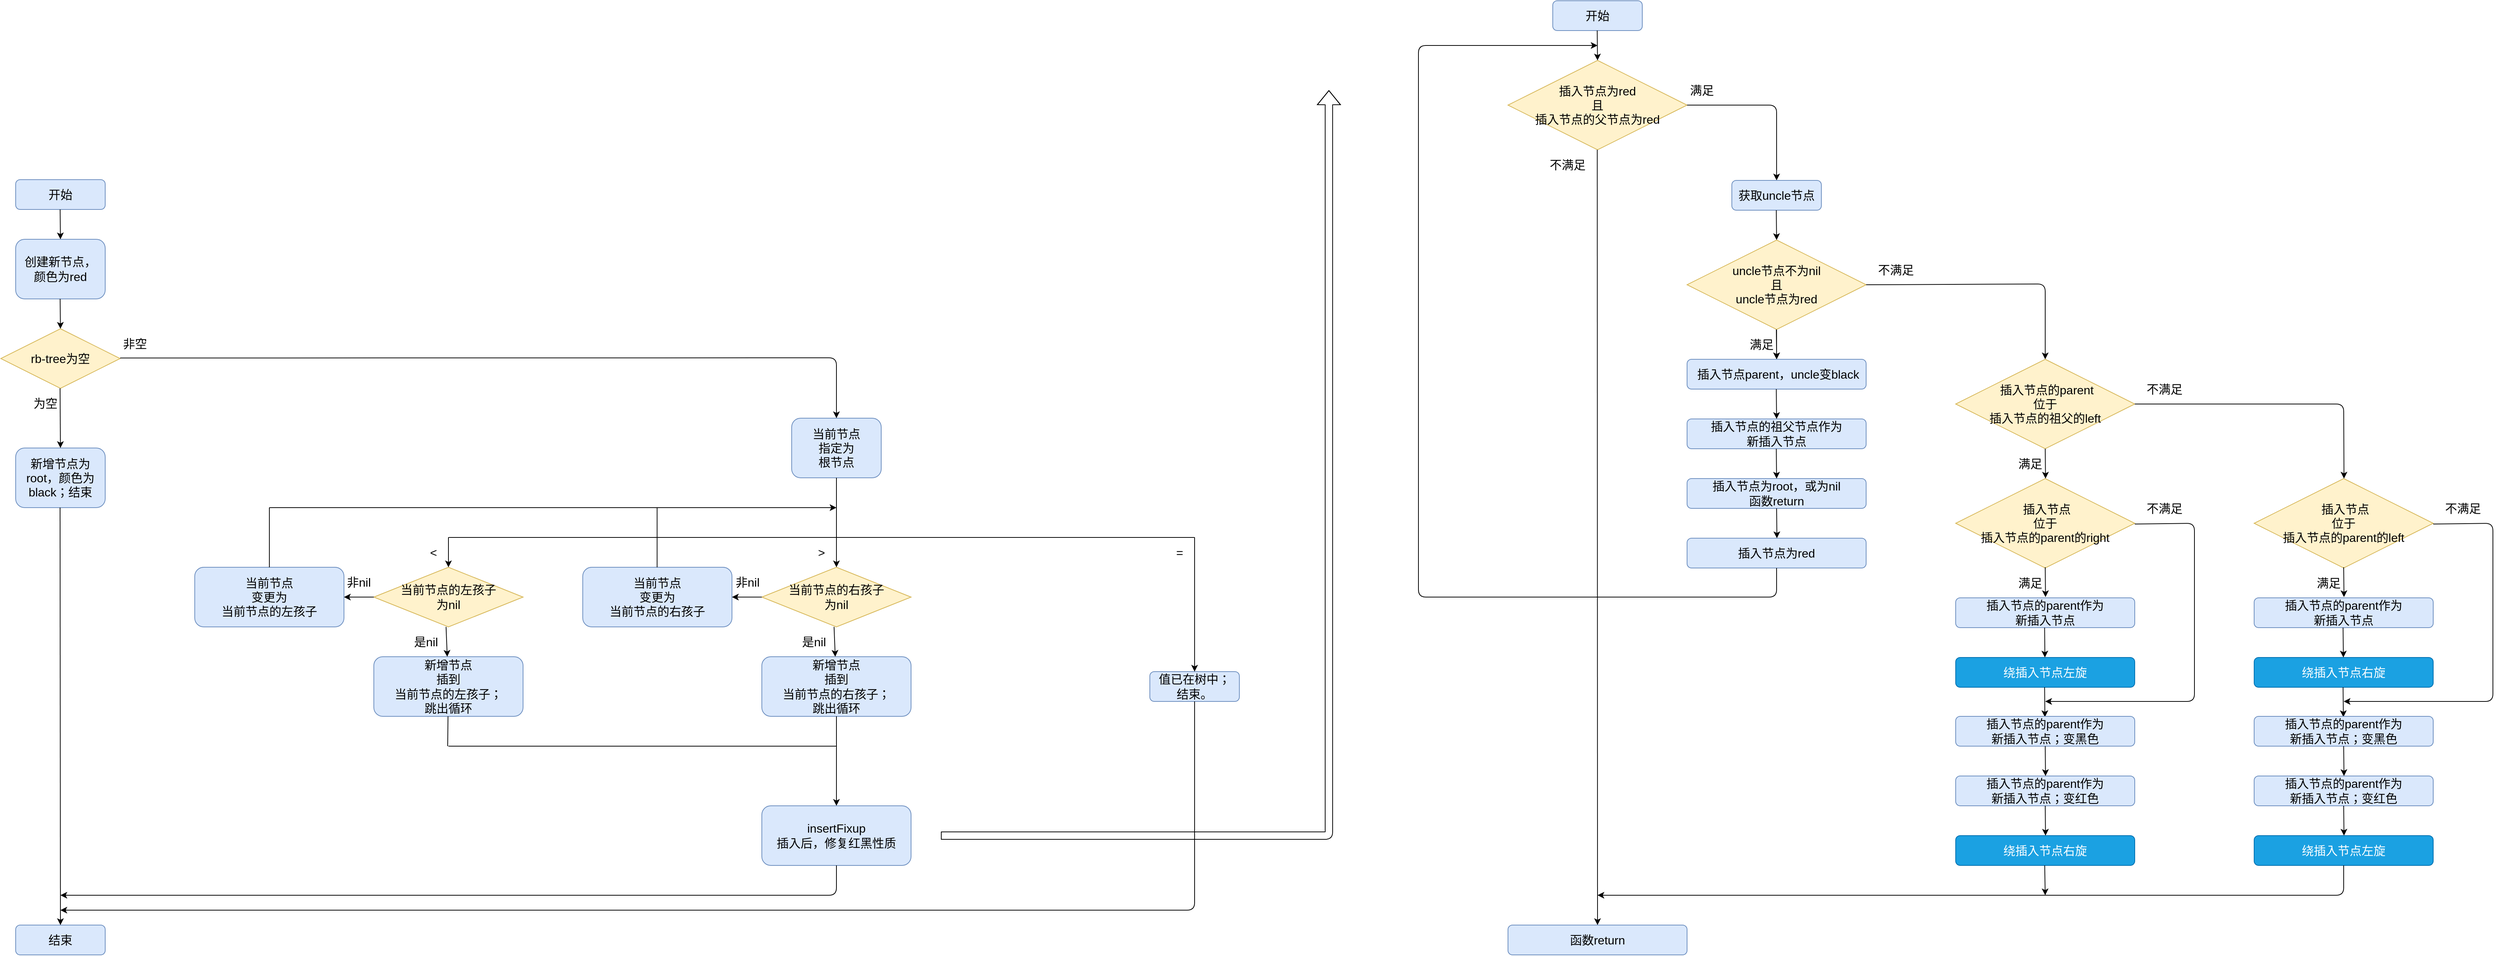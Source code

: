 <mxfile version="13.9.9" type="device"><diagram id="G1AAYBSZMbsLSA8X_izn" name="第 1 页"><mxGraphModel dx="2031" dy="2343" grid="1" gridSize="10" guides="1" tooltips="1" connect="1" arrows="1" fold="1" page="1" pageScale="1" pageWidth="827" pageHeight="1169" math="0" shadow="0"><root><mxCell id="0"/><mxCell id="1" parent="0"/><mxCell id="yGH0gJDgeXrS2-3ixppu-1" value="&lt;font style=&quot;font-size: 16px&quot;&gt;开始&lt;/font&gt;" style="rounded=1;whiteSpace=wrap;html=1;fillColor=#dae8fc;strokeColor=#6c8ebf;" parent="1" vertex="1"><mxGeometry x="280" width="120" height="40" as="geometry"/></mxCell><mxCell id="yGH0gJDgeXrS2-3ixppu-2" value="&lt;font style=&quot;font-size: 16px&quot;&gt;结束&lt;/font&gt;" style="rounded=1;whiteSpace=wrap;html=1;fillColor=#dae8fc;strokeColor=#6c8ebf;" parent="1" vertex="1"><mxGeometry x="280" y="1000" width="120" height="40" as="geometry"/></mxCell><mxCell id="yGH0gJDgeXrS2-3ixppu-3" value="&lt;font style=&quot;font-size: 16px&quot;&gt;rb-tree为空&lt;/font&gt;" style="rhombus;whiteSpace=wrap;html=1;fillColor=#fff2cc;strokeColor=#d6b656;" parent="1" vertex="1"><mxGeometry x="260" y="200" width="160" height="80" as="geometry"/></mxCell><mxCell id="yGH0gJDgeXrS2-3ixppu-5" value="&lt;font style=&quot;font-size: 16px&quot;&gt;新增节点为root，颜色为black；结束&lt;/font&gt;" style="rounded=1;whiteSpace=wrap;html=1;fillColor=#dae8fc;strokeColor=#6c8ebf;" parent="1" vertex="1"><mxGeometry x="280" y="360" width="120" height="80" as="geometry"/></mxCell><mxCell id="yGH0gJDgeXrS2-3ixppu-8" value="&lt;font style=&quot;font-size: 16px&quot;&gt;值已在树中；&lt;br&gt;结束。&lt;br&gt;&lt;/font&gt;" style="rounded=1;whiteSpace=wrap;html=1;fillColor=#dae8fc;strokeColor=#6c8ebf;" parent="1" vertex="1"><mxGeometry x="1800" y="660" width="120" height="40" as="geometry"/></mxCell><mxCell id="yGH0gJDgeXrS2-3ixppu-9" value="&lt;span style=&quot;font-size: 16px&quot;&gt;当前节点&lt;br&gt;指定为&lt;br&gt;根节点&lt;/span&gt;" style="rounded=1;whiteSpace=wrap;html=1;fillColor=#dae8fc;strokeColor=#6c8ebf;" parent="1" vertex="1"><mxGeometry x="1320" y="320" width="120" height="80" as="geometry"/></mxCell><mxCell id="yGH0gJDgeXrS2-3ixppu-10" value="&lt;font style=&quot;font-size: 16px&quot;&gt;当前节点的左孩子&lt;br&gt;为nil&lt;/font&gt;" style="rhombus;whiteSpace=wrap;html=1;fillColor=#fff2cc;strokeColor=#d6b656;" parent="1" vertex="1"><mxGeometry x="760" y="520" width="200" height="80" as="geometry"/></mxCell><mxCell id="yGH0gJDgeXrS2-3ixppu-11" value="&lt;font style=&quot;font-size: 16px&quot;&gt;新增节点&lt;br&gt;插到&lt;br&gt;当前节点的左孩子；&lt;br&gt;跳出循环&lt;br&gt;&lt;/font&gt;" style="rounded=1;whiteSpace=wrap;html=1;fillColor=#dae8fc;strokeColor=#6c8ebf;" parent="1" vertex="1"><mxGeometry x="760" y="640" width="200" height="80" as="geometry"/></mxCell><mxCell id="yGH0gJDgeXrS2-3ixppu-12" value="&lt;font style=&quot;font-size: 16px&quot;&gt;当前节点&lt;br&gt;变更为&lt;br&gt;当前节点的左孩子&lt;br&gt;&lt;/font&gt;" style="rounded=1;whiteSpace=wrap;html=1;fillColor=#dae8fc;strokeColor=#6c8ebf;" parent="1" vertex="1"><mxGeometry x="520" y="520" width="200" height="80" as="geometry"/></mxCell><mxCell id="yGH0gJDgeXrS2-3ixppu-13" value="" style="endArrow=classic;html=1;exitX=0.484;exitY=0.999;exitDx=0;exitDy=0;exitPerimeter=0;" parent="1" source="yGH0gJDgeXrS2-3ixppu-10" target="yGH0gJDgeXrS2-3ixppu-11" edge="1"><mxGeometry width="50" height="50" relative="1" as="geometry"><mxPoint x="750" y="660" as="sourcePoint"/><mxPoint x="800" y="610" as="targetPoint"/></mxGeometry></mxCell><mxCell id="yGH0gJDgeXrS2-3ixppu-14" value="" style="endArrow=classic;html=1;entryX=1;entryY=0.5;entryDx=0;entryDy=0;" parent="1" source="yGH0gJDgeXrS2-3ixppu-10" target="yGH0gJDgeXrS2-3ixppu-12" edge="1"><mxGeometry width="50" height="50" relative="1" as="geometry"><mxPoint x="866.8" y="609.92" as="sourcePoint"/><mxPoint x="868.402" y="650.0" as="targetPoint"/></mxGeometry></mxCell><mxCell id="yGH0gJDgeXrS2-3ixppu-15" value="&lt;font style=&quot;font-size: 16px&quot;&gt;当前节点的右孩子&lt;br&gt;为nil&lt;/font&gt;" style="rhombus;whiteSpace=wrap;html=1;fillColor=#fff2cc;strokeColor=#d6b656;" parent="1" vertex="1"><mxGeometry x="1280" y="520" width="200" height="80" as="geometry"/></mxCell><mxCell id="yGH0gJDgeXrS2-3ixppu-16" value="&lt;font style=&quot;font-size: 16px&quot;&gt;新增节点&lt;br&gt;插到&lt;br&gt;当前节点的右孩子；&lt;br&gt;跳出循环&lt;br&gt;&lt;/font&gt;" style="rounded=1;whiteSpace=wrap;html=1;fillColor=#dae8fc;strokeColor=#6c8ebf;" parent="1" vertex="1"><mxGeometry x="1280" y="640" width="200" height="80" as="geometry"/></mxCell><mxCell id="yGH0gJDgeXrS2-3ixppu-17" value="&lt;font style=&quot;font-size: 16px&quot;&gt;当前节点&lt;br&gt;变更为&lt;br&gt;当前节点的右孩子&lt;br&gt;&lt;/font&gt;" style="rounded=1;whiteSpace=wrap;html=1;fillColor=#dae8fc;strokeColor=#6c8ebf;" parent="1" vertex="1"><mxGeometry x="1040" y="520" width="200" height="80" as="geometry"/></mxCell><mxCell id="yGH0gJDgeXrS2-3ixppu-18" value="" style="endArrow=classic;html=1;exitX=0.484;exitY=0.999;exitDx=0;exitDy=0;exitPerimeter=0;" parent="1" source="yGH0gJDgeXrS2-3ixppu-15" target="yGH0gJDgeXrS2-3ixppu-16" edge="1"><mxGeometry width="50" height="50" relative="1" as="geometry"><mxPoint x="1270" y="660" as="sourcePoint"/><mxPoint x="1320" y="610" as="targetPoint"/></mxGeometry></mxCell><mxCell id="yGH0gJDgeXrS2-3ixppu-19" value="" style="endArrow=classic;html=1;entryX=1;entryY=0.5;entryDx=0;entryDy=0;" parent="1" source="yGH0gJDgeXrS2-3ixppu-15" target="yGH0gJDgeXrS2-3ixppu-17" edge="1"><mxGeometry width="50" height="50" relative="1" as="geometry"><mxPoint x="1386.8" y="609.92" as="sourcePoint"/><mxPoint x="1388.402" y="650.0" as="targetPoint"/></mxGeometry></mxCell><mxCell id="yGH0gJDgeXrS2-3ixppu-20" value="" style="endArrow=none;html=1;exitX=0.5;exitY=0;exitDx=0;exitDy=0;" parent="1" source="yGH0gJDgeXrS2-3ixppu-12" edge="1"><mxGeometry width="50" height="50" relative="1" as="geometry"><mxPoint x="1260" y="630" as="sourcePoint"/><mxPoint x="620" y="440" as="targetPoint"/></mxGeometry></mxCell><mxCell id="yGH0gJDgeXrS2-3ixppu-24" value="" style="endArrow=classic;html=1;" parent="1" target="yGH0gJDgeXrS2-3ixppu-15" edge="1"><mxGeometry width="50" height="50" relative="1" as="geometry"><mxPoint x="1380" y="480" as="sourcePoint"/><mxPoint x="1360" y="470" as="targetPoint"/></mxGeometry></mxCell><mxCell id="yGH0gJDgeXrS2-3ixppu-25" value="&lt;font style=&quot;font-size: 16px&quot;&gt;&amp;gt;&lt;/font&gt;" style="text;html=1;strokeColor=none;fillColor=none;align=center;verticalAlign=middle;whiteSpace=wrap;rounded=0;" parent="1" vertex="1"><mxGeometry x="1350" y="490" width="20" height="20" as="geometry"/></mxCell><mxCell id="yGH0gJDgeXrS2-3ixppu-29" value="" style="endArrow=classic;html=1;" parent="1" edge="1"><mxGeometry width="50" height="50" relative="1" as="geometry"><mxPoint x="860" y="480" as="sourcePoint"/><mxPoint x="860" y="520" as="targetPoint"/></mxGeometry></mxCell><mxCell id="yGH0gJDgeXrS2-3ixppu-30" value="&lt;font style=&quot;font-size: 16px&quot;&gt;&amp;lt;&lt;/font&gt;" style="text;html=1;strokeColor=none;fillColor=none;align=center;verticalAlign=middle;whiteSpace=wrap;rounded=0;" parent="1" vertex="1"><mxGeometry x="830" y="490" width="20" height="20" as="geometry"/></mxCell><mxCell id="yGH0gJDgeXrS2-3ixppu-31" value="" style="endArrow=classic;html=1;" parent="1" edge="1"><mxGeometry width="50" height="50" relative="1" as="geometry"><mxPoint x="1860" y="480" as="sourcePoint"/><mxPoint x="1860" y="660" as="targetPoint"/></mxGeometry></mxCell><mxCell id="yGH0gJDgeXrS2-3ixppu-32" value="&lt;font style=&quot;font-size: 16px&quot;&gt;=&lt;/font&gt;" style="text;html=1;strokeColor=none;fillColor=none;align=center;verticalAlign=middle;whiteSpace=wrap;rounded=0;" parent="1" vertex="1"><mxGeometry x="1830" y="490" width="20" height="20" as="geometry"/></mxCell><mxCell id="yGH0gJDgeXrS2-3ixppu-33" value="" style="endArrow=none;html=1;" parent="1" edge="1"><mxGeometry width="50" height="50" relative="1" as="geometry"><mxPoint x="860" y="480" as="sourcePoint"/><mxPoint x="1860" y="480" as="targetPoint"/></mxGeometry></mxCell><mxCell id="yGH0gJDgeXrS2-3ixppu-34" value="" style="endArrow=none;html=1;entryX=0.5;entryY=1;entryDx=0;entryDy=0;" parent="1" target="yGH0gJDgeXrS2-3ixppu-9" edge="1"><mxGeometry width="50" height="50" relative="1" as="geometry"><mxPoint x="1380" y="480" as="sourcePoint"/><mxPoint x="1300" y="460" as="targetPoint"/></mxGeometry></mxCell><mxCell id="yGH0gJDgeXrS2-3ixppu-35" value="" style="endArrow=none;html=1;exitX=0.5;exitY=0;exitDx=0;exitDy=0;" parent="1" edge="1"><mxGeometry width="50" height="50" relative="1" as="geometry"><mxPoint x="1139.66" y="520" as="sourcePoint"/><mxPoint x="1139.66" y="440.0" as="targetPoint"/></mxGeometry></mxCell><mxCell id="yGH0gJDgeXrS2-3ixppu-36" value="" style="endArrow=classic;html=1;" parent="1" edge="1"><mxGeometry width="50" height="50" relative="1" as="geometry"><mxPoint x="620" y="440" as="sourcePoint"/><mxPoint x="1380" y="440" as="targetPoint"/></mxGeometry></mxCell><mxCell id="yGH0gJDgeXrS2-3ixppu-37" value="&lt;font style=&quot;font-size: 16px&quot;&gt;创建新节点，&lt;br&gt;颜色为red&lt;br&gt;&lt;/font&gt;" style="rounded=1;whiteSpace=wrap;html=1;fillColor=#dae8fc;strokeColor=#6c8ebf;" parent="1" vertex="1"><mxGeometry x="280" y="80" width="120" height="80" as="geometry"/></mxCell><mxCell id="yGH0gJDgeXrS2-3ixppu-38" value="" style="endArrow=classic;html=1;entryX=0.5;entryY=0;entryDx=0;entryDy=0;" parent="1" target="yGH0gJDgeXrS2-3ixppu-5" edge="1"><mxGeometry width="50" height="50" relative="1" as="geometry"><mxPoint x="339.5" y="280" as="sourcePoint"/><mxPoint x="339.5" y="320" as="targetPoint"/></mxGeometry></mxCell><mxCell id="yGH0gJDgeXrS2-3ixppu-39" value="" style="endArrow=classic;html=1;entryX=0.5;entryY=0;entryDx=0;entryDy=0;" parent="1" target="yGH0gJDgeXrS2-3ixppu-9" edge="1"><mxGeometry width="50" height="50" relative="1" as="geometry"><mxPoint x="420" y="239.29" as="sourcePoint"/><mxPoint x="1380" y="239" as="targetPoint"/><Array as="points"><mxPoint x="1380" y="239"/></Array></mxGeometry></mxCell><mxCell id="yGH0gJDgeXrS2-3ixppu-40" value="&lt;font style=&quot;font-size: 16px&quot;&gt;为空&lt;/font&gt;" style="text;html=1;strokeColor=none;fillColor=none;align=center;verticalAlign=middle;whiteSpace=wrap;rounded=0;" parent="1" vertex="1"><mxGeometry x="300" y="280" width="40" height="40" as="geometry"/></mxCell><mxCell id="yGH0gJDgeXrS2-3ixppu-41" value="&lt;font style=&quot;font-size: 16px&quot;&gt;非空&lt;/font&gt;" style="text;html=1;strokeColor=none;fillColor=none;align=center;verticalAlign=middle;whiteSpace=wrap;rounded=0;" parent="1" vertex="1"><mxGeometry x="420" y="200" width="40" height="40" as="geometry"/></mxCell><mxCell id="yGH0gJDgeXrS2-3ixppu-42" value="" style="endArrow=none;html=1;" parent="1" edge="1"><mxGeometry width="50" height="50" relative="1" as="geometry"><mxPoint x="859" y="760" as="sourcePoint"/><mxPoint x="859.41" y="720" as="targetPoint"/></mxGeometry></mxCell><mxCell id="yGH0gJDgeXrS2-3ixppu-43" value="" style="endArrow=none;html=1;" parent="1" edge="1"><mxGeometry width="50" height="50" relative="1" as="geometry"><mxPoint x="1380" y="800" as="sourcePoint"/><mxPoint x="1379.99" y="720" as="targetPoint"/></mxGeometry></mxCell><mxCell id="yGH0gJDgeXrS2-3ixppu-45" value="" style="endArrow=none;html=1;" parent="1" edge="1"><mxGeometry width="50" height="50" relative="1" as="geometry"><mxPoint x="860.0" y="760" as="sourcePoint"/><mxPoint x="1380" y="760" as="targetPoint"/></mxGeometry></mxCell><mxCell id="yGH0gJDgeXrS2-3ixppu-46" value="" style="endArrow=classic;html=1;" parent="1" edge="1"><mxGeometry width="50" height="50" relative="1" as="geometry"><mxPoint x="1380" y="800" as="sourcePoint"/><mxPoint x="1380" y="840" as="targetPoint"/></mxGeometry></mxCell><mxCell id="yGH0gJDgeXrS2-3ixppu-47" value="" style="endArrow=classic;html=1;entryX=0.5;entryY=0;entryDx=0;entryDy=0;" parent="1" edge="1" target="yGH0gJDgeXrS2-3ixppu-2"><mxGeometry width="50" height="50" relative="1" as="geometry"><mxPoint x="339.5" y="440" as="sourcePoint"/><mxPoint x="340" y="880" as="targetPoint"/></mxGeometry></mxCell><mxCell id="yGH0gJDgeXrS2-3ixppu-48" value="&lt;font style=&quot;font-size: 16px&quot;&gt;insertFixup&lt;br&gt;插入后，修复红黑性质&lt;br&gt;&lt;/font&gt;" style="rounded=1;whiteSpace=wrap;html=1;fillColor=#dae8fc;strokeColor=#6c8ebf;" parent="1" vertex="1"><mxGeometry x="1280" y="840" width="200" height="80" as="geometry"/></mxCell><mxCell id="yGH0gJDgeXrS2-3ixppu-49" value="" style="endArrow=classic;html=1;" parent="1" edge="1"><mxGeometry width="50" height="50" relative="1" as="geometry"><mxPoint x="339.58" y="160" as="sourcePoint"/><mxPoint x="340" y="200" as="targetPoint"/></mxGeometry></mxCell><mxCell id="yGH0gJDgeXrS2-3ixppu-50" value="" style="endArrow=classic;html=1;" parent="1" edge="1"><mxGeometry width="50" height="50" relative="1" as="geometry"><mxPoint x="339.58" y="40" as="sourcePoint"/><mxPoint x="340" y="80" as="targetPoint"/></mxGeometry></mxCell><mxCell id="yGH0gJDgeXrS2-3ixppu-51" value="" style="endArrow=classic;html=1;exitX=0.5;exitY=1;exitDx=0;exitDy=0;" parent="1" edge="1" source="yGH0gJDgeXrS2-3ixppu-48"><mxGeometry width="50" height="50" relative="1" as="geometry"><mxPoint x="1370.0" y="920" as="sourcePoint"/><mxPoint x="340" y="960" as="targetPoint"/><Array as="points"><mxPoint x="1380" y="960"/></Array></mxGeometry></mxCell><mxCell id="yGH0gJDgeXrS2-3ixppu-52" value="&lt;span style=&quot;font-size: 16px&quot;&gt;是nil&lt;/span&gt;" style="text;html=1;strokeColor=none;fillColor=none;align=center;verticalAlign=middle;whiteSpace=wrap;rounded=0;" parent="1" vertex="1"><mxGeometry x="810" y="600" width="40" height="40" as="geometry"/></mxCell><mxCell id="yGH0gJDgeXrS2-3ixppu-53" value="&lt;span style=&quot;font-size: 16px&quot;&gt;非nil&lt;/span&gt;" style="text;html=1;strokeColor=none;fillColor=none;align=center;verticalAlign=middle;whiteSpace=wrap;rounded=0;" parent="1" vertex="1"><mxGeometry x="720" y="520" width="40" height="40" as="geometry"/></mxCell><mxCell id="yGH0gJDgeXrS2-3ixppu-54" value="&lt;span style=&quot;font-size: 16px&quot;&gt;是nil&lt;/span&gt;" style="text;html=1;strokeColor=none;fillColor=none;align=center;verticalAlign=middle;whiteSpace=wrap;rounded=0;" parent="1" vertex="1"><mxGeometry x="1330" y="600" width="40" height="40" as="geometry"/></mxCell><mxCell id="yGH0gJDgeXrS2-3ixppu-55" value="&lt;span style=&quot;font-size: 16px&quot;&gt;非nil&lt;/span&gt;" style="text;html=1;strokeColor=none;fillColor=none;align=center;verticalAlign=middle;whiteSpace=wrap;rounded=0;" parent="1" vertex="1"><mxGeometry x="1241" y="520" width="40" height="40" as="geometry"/></mxCell><mxCell id="yGH0gJDgeXrS2-3ixppu-56" value="&lt;font style=&quot;font-size: 16px&quot;&gt;插入节点为red&lt;br&gt;且&lt;br&gt;插入节点的父节点为red&lt;br&gt;&lt;/font&gt;" style="rhombus;whiteSpace=wrap;html=1;fillColor=#fff2cc;strokeColor=#d6b656;" parent="1" vertex="1"><mxGeometry x="2280" y="-160" width="240" height="120" as="geometry"/></mxCell><mxCell id="yGH0gJDgeXrS2-3ixppu-57" value="&lt;font style=&quot;font-size: 16px&quot;&gt;不满足&lt;/font&gt;" style="text;html=1;strokeColor=none;fillColor=none;align=center;verticalAlign=middle;whiteSpace=wrap;rounded=0;" parent="1" vertex="1"><mxGeometry x="2320" y="-40" width="80" height="40" as="geometry"/></mxCell><mxCell id="yGH0gJDgeXrS2-3ixppu-58" value="&lt;font style=&quot;font-size: 16px&quot;&gt;满足&lt;br&gt;&lt;/font&gt;" style="text;html=1;strokeColor=none;fillColor=none;align=center;verticalAlign=middle;whiteSpace=wrap;rounded=0;" parent="1" vertex="1"><mxGeometry x="2520" y="-140" width="40" height="40" as="geometry"/></mxCell><mxCell id="yGH0gJDgeXrS2-3ixppu-60" value="" style="endArrow=classic;html=1;" parent="1" edge="1"><mxGeometry width="50" height="50" relative="1" as="geometry"><mxPoint x="2399.66" y="-40.0" as="sourcePoint"/><mxPoint x="2400" y="1000" as="targetPoint"/></mxGeometry></mxCell><mxCell id="cOV4vkXE7BGexnHUKS78-15" value="" style="edgeStyle=orthogonalEdgeStyle;rounded=0;orthogonalLoop=1;jettySize=auto;html=1;" parent="1" source="yGH0gJDgeXrS2-3ixppu-64" target="cOV4vkXE7BGexnHUKS78-3" edge="1"><mxGeometry relative="1" as="geometry"/></mxCell><mxCell id="yGH0gJDgeXrS2-3ixppu-64" value="&lt;font style=&quot;font-size: 16px&quot;&gt;uncle节点不为nil&lt;br&gt;且&lt;br&gt;uncle节点为red&lt;br&gt;&lt;/font&gt;" style="rhombus;whiteSpace=wrap;html=1;fillColor=#fff2cc;strokeColor=#d6b656;" parent="1" vertex="1"><mxGeometry x="2520" y="81" width="240" height="120" as="geometry"/></mxCell><mxCell id="yGH0gJDgeXrS2-3ixppu-65" value="&lt;span style=&quot;font-size: 16px&quot;&gt;满足&lt;/span&gt;" style="text;html=1;strokeColor=none;fillColor=none;align=center;verticalAlign=middle;whiteSpace=wrap;rounded=0;" parent="1" vertex="1"><mxGeometry x="2600" y="201" width="40" height="40" as="geometry"/></mxCell><mxCell id="yGH0gJDgeXrS2-3ixppu-66" value="&lt;font style=&quot;font-size: 16px&quot;&gt;不满足&lt;br&gt;&lt;/font&gt;" style="text;html=1;strokeColor=none;fillColor=none;align=center;verticalAlign=middle;whiteSpace=wrap;rounded=0;" parent="1" vertex="1"><mxGeometry x="2760" y="101" width="80" height="40" as="geometry"/></mxCell><mxCell id="yGH0gJDgeXrS2-3ixppu-67" value="" style="endArrow=classic;html=1;" parent="1" edge="1"><mxGeometry width="50" height="50" relative="1" as="geometry"><mxPoint x="2639.66" y="201" as="sourcePoint"/><mxPoint x="2640.08" y="241" as="targetPoint"/></mxGeometry></mxCell><mxCell id="yGH0gJDgeXrS2-3ixppu-69" value="" style="endArrow=classic;html=1;" parent="1" edge="1"><mxGeometry width="50" height="50" relative="1" as="geometry"><mxPoint x="2520" y="-100" as="sourcePoint"/><mxPoint x="2640" y="1" as="targetPoint"/><Array as="points"><mxPoint x="2640" y="-100"/></Array></mxGeometry></mxCell><mxCell id="yGH0gJDgeXrS2-3ixppu-70" value="&lt;font style=&quot;font-size: 16px&quot;&gt;获取uncle节点&lt;/font&gt;" style="rounded=1;whiteSpace=wrap;html=1;fillColor=#dae8fc;strokeColor=#6c8ebf;" parent="1" vertex="1"><mxGeometry x="2580" y="1" width="120" height="40" as="geometry"/></mxCell><mxCell id="cOV4vkXE7BGexnHUKS78-1" value="" style="endArrow=classic;html=1;" parent="1" edge="1"><mxGeometry width="50" height="50" relative="1" as="geometry"><mxPoint x="2639.58" y="41.0" as="sourcePoint"/><mxPoint x="2640" y="81.0" as="targetPoint"/></mxGeometry></mxCell><mxCell id="cOV4vkXE7BGexnHUKS78-2" value="" style="endArrow=classic;html=1;exitX=0;exitY=1;exitDx=0;exitDy=0;" parent="1" source="yGH0gJDgeXrS2-3ixppu-66" edge="1"><mxGeometry width="50" height="50" relative="1" as="geometry"><mxPoint x="2840" y="140.29" as="sourcePoint"/><mxPoint x="3000" y="241" as="targetPoint"/><Array as="points"><mxPoint x="3000" y="140"/></Array></mxGeometry></mxCell><mxCell id="cOV4vkXE7BGexnHUKS78-3" value="&lt;span style=&quot;font-size: 16px&quot;&gt;&amp;nbsp;插入节点parent，uncle变black&lt;/span&gt;" style="rounded=1;whiteSpace=wrap;html=1;fillColor=#dae8fc;strokeColor=#6c8ebf;" parent="1" vertex="1"><mxGeometry x="2520" y="241" width="240" height="40" as="geometry"/></mxCell><mxCell id="cOV4vkXE7BGexnHUKS78-4" value="&lt;span style=&quot;font-size: 16px&quot;&gt;插入节点的祖父节点作为&lt;br&gt;新插入节点&lt;/span&gt;" style="rounded=1;whiteSpace=wrap;html=1;fillColor=#dae8fc;strokeColor=#6c8ebf;" parent="1" vertex="1"><mxGeometry x="2520" y="321" width="240" height="40" as="geometry"/></mxCell><mxCell id="cOV4vkXE7BGexnHUKS78-5" value="&lt;font style=&quot;font-size: 16px&quot;&gt;插入节点为root，或为nil&lt;br&gt;函数return&lt;/font&gt;" style="rounded=1;whiteSpace=wrap;html=1;fillColor=#dae8fc;strokeColor=#6c8ebf;" parent="1" vertex="1"><mxGeometry x="2520" y="401" width="240" height="40" as="geometry"/></mxCell><mxCell id="cOV4vkXE7BGexnHUKS78-6" value="&lt;font style=&quot;font-size: 16px&quot;&gt;插入节点为red&lt;/font&gt;" style="rounded=1;whiteSpace=wrap;html=1;fillColor=#dae8fc;strokeColor=#6c8ebf;" parent="1" vertex="1"><mxGeometry x="2520" y="481" width="240" height="40" as="geometry"/></mxCell><mxCell id="cOV4vkXE7BGexnHUKS78-7" value="&lt;font style=&quot;font-size: 16px&quot;&gt;&amp;nbsp;插入节点的parent&lt;br&gt;位于&lt;br&gt;插入节点的祖父的left&lt;br&gt;&lt;/font&gt;" style="rhombus;whiteSpace=wrap;html=1;fillColor=#fff2cc;strokeColor=#d6b656;" parent="1" vertex="1"><mxGeometry x="2880" y="241" width="240" height="120" as="geometry"/></mxCell><mxCell id="cOV4vkXE7BGexnHUKS78-8" value="&lt;span style=&quot;font-size: 16px&quot;&gt;满足&lt;/span&gt;" style="text;html=1;strokeColor=none;fillColor=none;align=center;verticalAlign=middle;whiteSpace=wrap;rounded=0;" parent="1" vertex="1"><mxGeometry x="2960" y="361" width="40" height="40" as="geometry"/></mxCell><mxCell id="cOV4vkXE7BGexnHUKS78-9" value="&lt;font style=&quot;font-size: 16px&quot;&gt;不满足&lt;br&gt;&lt;/font&gt;" style="text;html=1;strokeColor=none;fillColor=none;align=center;verticalAlign=middle;whiteSpace=wrap;rounded=0;" parent="1" vertex="1"><mxGeometry x="3120" y="261" width="80" height="40" as="geometry"/></mxCell><mxCell id="cOV4vkXE7BGexnHUKS78-10" value="&lt;font style=&quot;font-size: 16px&quot;&gt;&amp;nbsp;插入节点&lt;br&gt;位于&lt;br&gt;插入节点的parent的right&lt;br&gt;&lt;/font&gt;" style="rhombus;whiteSpace=wrap;html=1;fillColor=#fff2cc;strokeColor=#d6b656;" parent="1" vertex="1"><mxGeometry x="2880" y="401" width="240" height="120" as="geometry"/></mxCell><mxCell id="cOV4vkXE7BGexnHUKS78-11" value="&lt;span style=&quot;font-size: 16px&quot;&gt;满足&lt;/span&gt;" style="text;html=1;strokeColor=none;fillColor=none;align=center;verticalAlign=middle;whiteSpace=wrap;rounded=0;" parent="1" vertex="1"><mxGeometry x="2960" y="521" width="40" height="40" as="geometry"/></mxCell><mxCell id="cOV4vkXE7BGexnHUKS78-12" value="&lt;font style=&quot;font-size: 16px&quot;&gt;不满足&lt;br&gt;&lt;/font&gt;" style="text;html=1;strokeColor=none;fillColor=none;align=center;verticalAlign=middle;whiteSpace=wrap;rounded=0;" parent="1" vertex="1"><mxGeometry x="3120" y="421" width="80" height="40" as="geometry"/></mxCell><mxCell id="cOV4vkXE7BGexnHUKS78-13" value="&lt;span style=&quot;font-size: 16px&quot;&gt;插入节点的parent作为&lt;/span&gt;&lt;br style=&quot;font-size: 16px&quot;&gt;&lt;span style=&quot;font-size: 16px&quot;&gt;新插入节点&lt;/span&gt;" style="rounded=1;whiteSpace=wrap;html=1;fillColor=#dae8fc;strokeColor=#6c8ebf;" parent="1" vertex="1"><mxGeometry x="2880" y="561" width="240" height="40" as="geometry"/></mxCell><mxCell id="cOV4vkXE7BGexnHUKS78-14" value="&lt;span style=&quot;font-size: 16px&quot;&gt;绕插入节点左旋&lt;/span&gt;" style="rounded=1;whiteSpace=wrap;html=1;fillColor=#1ba1e2;strokeColor=#006EAF;fontColor=#ffffff;" parent="1" vertex="1"><mxGeometry x="2880" y="641" width="240" height="40" as="geometry"/></mxCell><mxCell id="cOV4vkXE7BGexnHUKS78-20" value="" style="endArrow=classic;html=1;" parent="1" edge="1"><mxGeometry width="50" height="50" relative="1" as="geometry"><mxPoint x="3000" y="361" as="sourcePoint"/><mxPoint x="3000.42" y="401" as="targetPoint"/></mxGeometry></mxCell><mxCell id="cOV4vkXE7BGexnHUKS78-22" value="" style="endArrow=classic;html=1;" parent="1" edge="1"><mxGeometry width="50" height="50" relative="1" as="geometry"><mxPoint x="3000" y="520" as="sourcePoint"/><mxPoint x="3000.42" y="560" as="targetPoint"/></mxGeometry></mxCell><mxCell id="cOV4vkXE7BGexnHUKS78-23" value="" style="endArrow=classic;html=1;" parent="1" edge="1"><mxGeometry width="50" height="50" relative="1" as="geometry"><mxPoint x="2999.17" y="601" as="sourcePoint"/><mxPoint x="2999.59" y="641" as="targetPoint"/></mxGeometry></mxCell><mxCell id="cOV4vkXE7BGexnHUKS78-24" value="" style="endArrow=classic;html=1;" parent="1" edge="1"><mxGeometry width="50" height="50" relative="1" as="geometry"><mxPoint x="2999.17" y="681" as="sourcePoint"/><mxPoint x="2999.59" y="721" as="targetPoint"/></mxGeometry></mxCell><mxCell id="cOV4vkXE7BGexnHUKS78-25" value="&lt;span style=&quot;font-size: 16px&quot;&gt;插入节点的parent作为&lt;/span&gt;&lt;br style=&quot;font-size: 16px&quot;&gt;&lt;span style=&quot;font-size: 16px&quot;&gt;新插入节点；变黑色&lt;/span&gt;" style="rounded=1;whiteSpace=wrap;html=1;fillColor=#dae8fc;strokeColor=#6c8ebf;" parent="1" vertex="1"><mxGeometry x="2880" y="720" width="240" height="40" as="geometry"/></mxCell><mxCell id="cOV4vkXE7BGexnHUKS78-26" value="&lt;span style=&quot;font-size: 16px&quot;&gt;插入节点的parent作为&lt;/span&gt;&lt;br style=&quot;font-size: 16px&quot;&gt;&lt;span style=&quot;font-size: 16px&quot;&gt;新插入节点；变红色&lt;/span&gt;" style="rounded=1;whiteSpace=wrap;html=1;fillColor=#dae8fc;strokeColor=#6c8ebf;" parent="1" vertex="1"><mxGeometry x="2880" y="800" width="240" height="40" as="geometry"/></mxCell><mxCell id="cOV4vkXE7BGexnHUKS78-27" value="&lt;span style=&quot;font-size: 16px&quot;&gt;绕插入节点右旋&lt;/span&gt;" style="rounded=1;whiteSpace=wrap;html=1;fillColor=#1ba1e2;strokeColor=#006EAF;fontColor=#ffffff;" parent="1" vertex="1"><mxGeometry x="2880" y="880" width="240" height="40" as="geometry"/></mxCell><mxCell id="cOV4vkXE7BGexnHUKS78-28" value="" style="endArrow=classic;html=1;exitX=0;exitY=1;exitDx=0;exitDy=0;" parent="1" edge="1"><mxGeometry width="50" height="50" relative="1" as="geometry"><mxPoint x="3120" y="462" as="sourcePoint"/><mxPoint x="3000" y="700" as="targetPoint"/><Array as="points"><mxPoint x="3200" y="461"/><mxPoint x="3200" y="700"/></Array></mxGeometry></mxCell><mxCell id="cOV4vkXE7BGexnHUKS78-29" value="" style="endArrow=classic;html=1;" parent="1" edge="1"><mxGeometry width="50" height="50" relative="1" as="geometry"><mxPoint x="3000" y="760" as="sourcePoint"/><mxPoint x="3000.42" y="800" as="targetPoint"/></mxGeometry></mxCell><mxCell id="cOV4vkXE7BGexnHUKS78-30" value="" style="endArrow=classic;html=1;" parent="1" edge="1"><mxGeometry width="50" height="50" relative="1" as="geometry"><mxPoint x="3000" y="840" as="sourcePoint"/><mxPoint x="3000.42" y="880" as="targetPoint"/></mxGeometry></mxCell><mxCell id="cOV4vkXE7BGexnHUKS78-31" value="" style="endArrow=classic;html=1;" parent="1" edge="1"><mxGeometry width="50" height="50" relative="1" as="geometry"><mxPoint x="2999.31" y="920" as="sourcePoint"/><mxPoint x="3000" y="960" as="targetPoint"/></mxGeometry></mxCell><mxCell id="cOV4vkXE7BGexnHUKS78-33" value="&lt;font style=&quot;font-size: 16px&quot;&gt;&amp;nbsp;插入节点&lt;br&gt;位于&lt;br&gt;插入节点的parent的left&lt;br&gt;&lt;/font&gt;" style="rhombus;whiteSpace=wrap;html=1;fillColor=#fff2cc;strokeColor=#d6b656;" parent="1" vertex="1"><mxGeometry x="3280" y="401" width="240" height="120" as="geometry"/></mxCell><mxCell id="cOV4vkXE7BGexnHUKS78-34" value="&lt;span style=&quot;font-size: 16px&quot;&gt;满足&lt;/span&gt;" style="text;html=1;strokeColor=none;fillColor=none;align=center;verticalAlign=middle;whiteSpace=wrap;rounded=0;" parent="1" vertex="1"><mxGeometry x="3360" y="521" width="40" height="40" as="geometry"/></mxCell><mxCell id="cOV4vkXE7BGexnHUKS78-35" value="&lt;font style=&quot;font-size: 16px&quot;&gt;不满足&lt;br&gt;&lt;/font&gt;" style="text;html=1;strokeColor=none;fillColor=none;align=center;verticalAlign=middle;whiteSpace=wrap;rounded=0;" parent="1" vertex="1"><mxGeometry x="3520" y="421" width="80" height="40" as="geometry"/></mxCell><mxCell id="cOV4vkXE7BGexnHUKS78-36" value="&lt;span style=&quot;font-size: 16px&quot;&gt;插入节点的parent作为&lt;/span&gt;&lt;br style=&quot;font-size: 16px&quot;&gt;&lt;span style=&quot;font-size: 16px&quot;&gt;新插入节点&lt;/span&gt;" style="rounded=1;whiteSpace=wrap;html=1;fillColor=#dae8fc;strokeColor=#6c8ebf;" parent="1" vertex="1"><mxGeometry x="3280" y="561" width="240" height="40" as="geometry"/></mxCell><mxCell id="cOV4vkXE7BGexnHUKS78-37" value="&lt;span style=&quot;font-size: 16px&quot;&gt;绕插入节点右旋&lt;/span&gt;" style="rounded=1;whiteSpace=wrap;html=1;fillColor=#1ba1e2;strokeColor=#006EAF;fontColor=#ffffff;" parent="1" vertex="1"><mxGeometry x="3280" y="641" width="240" height="40" as="geometry"/></mxCell><mxCell id="cOV4vkXE7BGexnHUKS78-38" value="" style="endArrow=classic;html=1;exitX=1;exitY=0.5;exitDx=0;exitDy=0;" parent="1" source="cOV4vkXE7BGexnHUKS78-7" edge="1"><mxGeometry width="50" height="50" relative="1" as="geometry"><mxPoint x="3400" y="361" as="sourcePoint"/><mxPoint x="3400.42" y="401" as="targetPoint"/><Array as="points"><mxPoint x="3400" y="301"/></Array></mxGeometry></mxCell><mxCell id="cOV4vkXE7BGexnHUKS78-39" value="" style="endArrow=classic;html=1;" parent="1" edge="1"><mxGeometry width="50" height="50" relative="1" as="geometry"><mxPoint x="3400" y="520" as="sourcePoint"/><mxPoint x="3400.42" y="560" as="targetPoint"/></mxGeometry></mxCell><mxCell id="cOV4vkXE7BGexnHUKS78-40" value="" style="endArrow=classic;html=1;" parent="1" edge="1"><mxGeometry width="50" height="50" relative="1" as="geometry"><mxPoint x="3399.17" y="601" as="sourcePoint"/><mxPoint x="3399.59" y="641" as="targetPoint"/></mxGeometry></mxCell><mxCell id="cOV4vkXE7BGexnHUKS78-41" value="" style="endArrow=classic;html=1;" parent="1" edge="1"><mxGeometry width="50" height="50" relative="1" as="geometry"><mxPoint x="3399.17" y="681" as="sourcePoint"/><mxPoint x="3399.59" y="721" as="targetPoint"/></mxGeometry></mxCell><mxCell id="cOV4vkXE7BGexnHUKS78-42" value="&lt;span style=&quot;font-size: 16px&quot;&gt;插入节点的parent作为&lt;/span&gt;&lt;br style=&quot;font-size: 16px&quot;&gt;&lt;span style=&quot;font-size: 16px&quot;&gt;新插入节点；变黑色&lt;/span&gt;" style="rounded=1;whiteSpace=wrap;html=1;fillColor=#dae8fc;strokeColor=#6c8ebf;" parent="1" vertex="1"><mxGeometry x="3280" y="720" width="240" height="40" as="geometry"/></mxCell><mxCell id="cOV4vkXE7BGexnHUKS78-43" value="&lt;span style=&quot;font-size: 16px&quot;&gt;插入节点的parent作为&lt;/span&gt;&lt;br style=&quot;font-size: 16px&quot;&gt;&lt;span style=&quot;font-size: 16px&quot;&gt;新插入节点；变红色&lt;/span&gt;" style="rounded=1;whiteSpace=wrap;html=1;fillColor=#dae8fc;strokeColor=#6c8ebf;" parent="1" vertex="1"><mxGeometry x="3280" y="800" width="240" height="40" as="geometry"/></mxCell><mxCell id="cOV4vkXE7BGexnHUKS78-44" value="&lt;span style=&quot;font-size: 16px&quot;&gt;绕插入节点左旋&lt;/span&gt;" style="rounded=1;whiteSpace=wrap;html=1;fillColor=#1ba1e2;strokeColor=#006EAF;fontColor=#ffffff;" parent="1" vertex="1"><mxGeometry x="3280" y="880" width="240" height="40" as="geometry"/></mxCell><mxCell id="cOV4vkXE7BGexnHUKS78-45" value="" style="endArrow=classic;html=1;exitX=0;exitY=1;exitDx=0;exitDy=0;" parent="1" edge="1"><mxGeometry width="50" height="50" relative="1" as="geometry"><mxPoint x="3520" y="462.0" as="sourcePoint"/><mxPoint x="3400" y="700" as="targetPoint"/><Array as="points"><mxPoint x="3600" y="461"/><mxPoint x="3600" y="700"/></Array></mxGeometry></mxCell><mxCell id="cOV4vkXE7BGexnHUKS78-46" value="" style="endArrow=classic;html=1;" parent="1" edge="1"><mxGeometry width="50" height="50" relative="1" as="geometry"><mxPoint x="3400" y="760.0" as="sourcePoint"/><mxPoint x="3400.42" y="800.0" as="targetPoint"/></mxGeometry></mxCell><mxCell id="cOV4vkXE7BGexnHUKS78-47" value="" style="endArrow=classic;html=1;" parent="1" edge="1"><mxGeometry width="50" height="50" relative="1" as="geometry"><mxPoint x="3400" y="840.0" as="sourcePoint"/><mxPoint x="3400.42" y="880.0" as="targetPoint"/></mxGeometry></mxCell><mxCell id="cOV4vkXE7BGexnHUKS78-48" value="" style="endArrow=classic;html=1;exitX=0.5;exitY=1;exitDx=0;exitDy=0;" parent="1" source="cOV4vkXE7BGexnHUKS78-44" edge="1"><mxGeometry width="50" height="50" relative="1" as="geometry"><mxPoint x="3400.31" y="960.0" as="sourcePoint"/><mxPoint x="2400" y="960" as="targetPoint"/><Array as="points"><mxPoint x="3400" y="960"/></Array></mxGeometry></mxCell><mxCell id="cOV4vkXE7BGexnHUKS78-50" value="&lt;font style=&quot;font-size: 16px&quot;&gt;函数return&lt;/font&gt;" style="rounded=1;whiteSpace=wrap;html=1;fillColor=#dae8fc;strokeColor=#6c8ebf;" parent="1" vertex="1"><mxGeometry x="2280" y="1000" width="240" height="40" as="geometry"/></mxCell><mxCell id="cOV4vkXE7BGexnHUKS78-52" value="" style="endArrow=classic;html=1;" parent="1" edge="1"><mxGeometry width="50" height="50" relative="1" as="geometry"><mxPoint x="2639.58" y="281" as="sourcePoint"/><mxPoint x="2640" y="321" as="targetPoint"/></mxGeometry></mxCell><mxCell id="cOV4vkXE7BGexnHUKS78-53" value="" style="endArrow=classic;html=1;" parent="1" edge="1"><mxGeometry width="50" height="50" relative="1" as="geometry"><mxPoint x="2639.58" y="361" as="sourcePoint"/><mxPoint x="2640" y="401" as="targetPoint"/></mxGeometry></mxCell><mxCell id="cOV4vkXE7BGexnHUKS78-54" value="" style="endArrow=classic;html=1;" parent="1" edge="1"><mxGeometry width="50" height="50" relative="1" as="geometry"><mxPoint x="2640" y="441" as="sourcePoint"/><mxPoint x="2640.42" y="481" as="targetPoint"/></mxGeometry></mxCell><mxCell id="cOV4vkXE7BGexnHUKS78-55" value="" style="endArrow=classic;html=1;exitX=0.5;exitY=1;exitDx=0;exitDy=0;" parent="1" source="cOV4vkXE7BGexnHUKS78-6" edge="1"><mxGeometry width="50" height="50" relative="1" as="geometry"><mxPoint x="2630" y="540" as="sourcePoint"/><mxPoint x="2400" y="-180" as="targetPoint"/><Array as="points"><mxPoint x="2640" y="560"/><mxPoint x="2160" y="560"/><mxPoint x="2160" y="-180"/></Array></mxGeometry></mxCell><mxCell id="cOV4vkXE7BGexnHUKS78-56" value="&lt;font style=&quot;font-size: 16px&quot;&gt;开始&lt;/font&gt;" style="rounded=1;whiteSpace=wrap;html=1;fillColor=#dae8fc;strokeColor=#6c8ebf;" parent="1" vertex="1"><mxGeometry x="2340" y="-240" width="120" height="40" as="geometry"/></mxCell><mxCell id="cOV4vkXE7BGexnHUKS78-57" value="" style="endArrow=classic;html=1;" parent="1" edge="1"><mxGeometry width="50" height="50" relative="1" as="geometry"><mxPoint x="2399.58" y="-200" as="sourcePoint"/><mxPoint x="2400" y="-160" as="targetPoint"/></mxGeometry></mxCell><mxCell id="BVL0lproLzIwSOC4pF0n-2" value="" style="shape=flexArrow;endArrow=classic;html=1;" edge="1" parent="1"><mxGeometry width="50" height="50" relative="1" as="geometry"><mxPoint x="1520" y="880" as="sourcePoint"/><mxPoint x="2040" y="-120" as="targetPoint"/><Array as="points"><mxPoint x="2040" y="880"/><mxPoint x="2040" y="650"/></Array></mxGeometry></mxCell><mxCell id="BVL0lproLzIwSOC4pF0n-3" value="" style="endArrow=classic;html=1;exitX=0.5;exitY=1;exitDx=0;exitDy=0;" edge="1" parent="1" source="yGH0gJDgeXrS2-3ixppu-8"><mxGeometry width="50" height="50" relative="1" as="geometry"><mxPoint x="1380" y="940" as="sourcePoint"/><mxPoint x="340" y="980" as="targetPoint"/><Array as="points"><mxPoint x="1860" y="980"/></Array></mxGeometry></mxCell></root></mxGraphModel></diagram></mxfile>